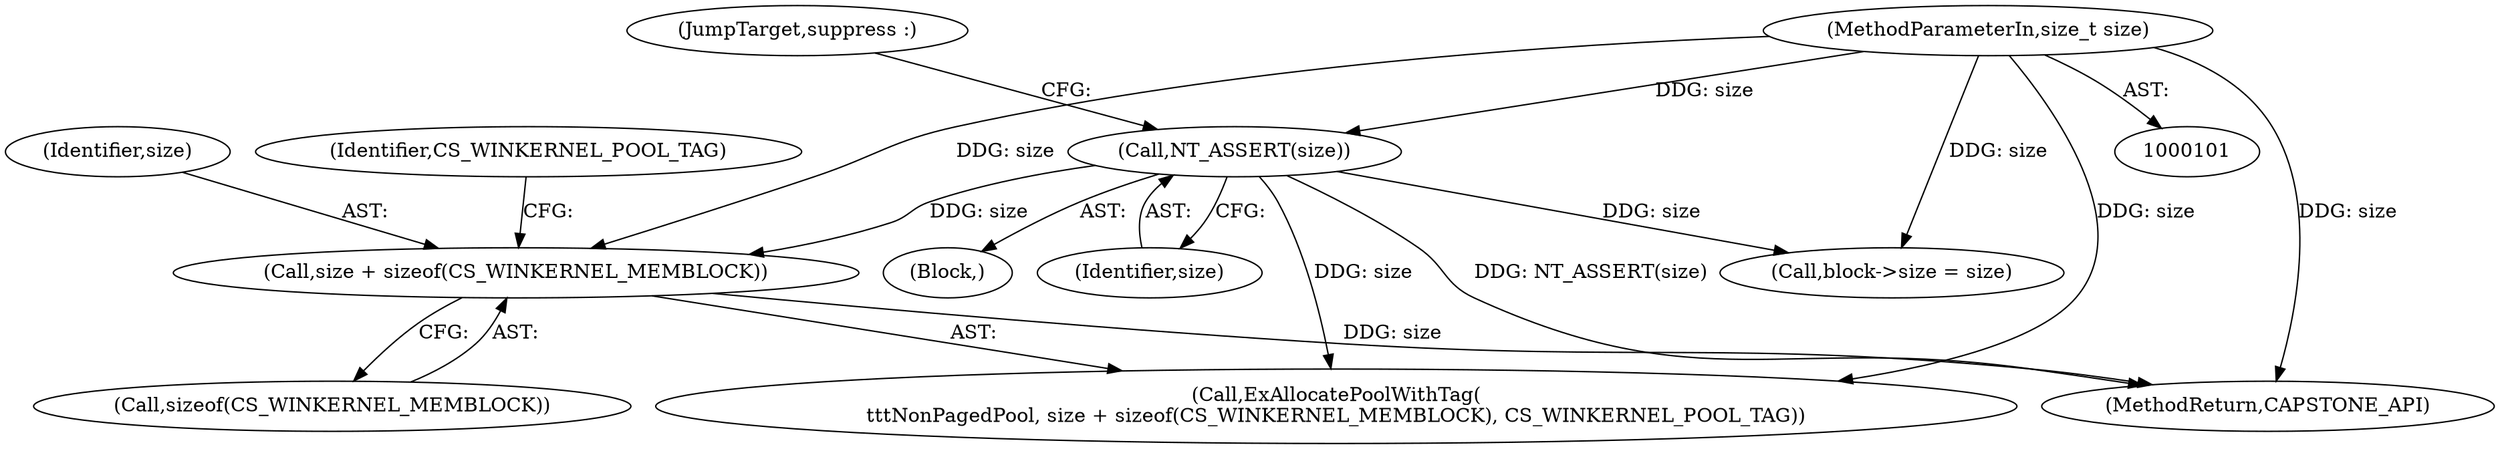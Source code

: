 digraph "1_capstone_6fe86eef621b9849f51a5e1e5d73258a93440403@API" {
"1000114" [label="(Call,size + sizeof(CS_WINKERNEL_MEMBLOCK))"];
"1000104" [label="(Call,NT_ASSERT(size))"];
"1000102" [label="(MethodParameterIn,size_t size)"];
"1000134" [label="(MethodReturn,CAPSTONE_API)"];
"1000115" [label="(Identifier,size)"];
"1000118" [label="(Identifier,CS_WINKERNEL_POOL_TAG)"];
"1000102" [label="(MethodParameterIn,size_t size)"];
"1000112" [label="(Call,ExAllocatePoolWithTag(\n\t\t\tNonPagedPool, size + sizeof(CS_WINKERNEL_MEMBLOCK), CS_WINKERNEL_POOL_TAG))"];
"1000104" [label="(Call,NT_ASSERT(size))"];
"1000103" [label="(Block,)"];
"1000105" [label="(Identifier,size)"];
"1000125" [label="(Call,block->size = size)"];
"1000106" [label="(JumpTarget,suppress :)"];
"1000116" [label="(Call,sizeof(CS_WINKERNEL_MEMBLOCK))"];
"1000114" [label="(Call,size + sizeof(CS_WINKERNEL_MEMBLOCK))"];
"1000114" -> "1000112"  [label="AST: "];
"1000114" -> "1000116"  [label="CFG: "];
"1000115" -> "1000114"  [label="AST: "];
"1000116" -> "1000114"  [label="AST: "];
"1000118" -> "1000114"  [label="CFG: "];
"1000114" -> "1000134"  [label="DDG: size"];
"1000104" -> "1000114"  [label="DDG: size"];
"1000102" -> "1000114"  [label="DDG: size"];
"1000104" -> "1000103"  [label="AST: "];
"1000104" -> "1000105"  [label="CFG: "];
"1000105" -> "1000104"  [label="AST: "];
"1000106" -> "1000104"  [label="CFG: "];
"1000104" -> "1000134"  [label="DDG: NT_ASSERT(size)"];
"1000102" -> "1000104"  [label="DDG: size"];
"1000104" -> "1000112"  [label="DDG: size"];
"1000104" -> "1000125"  [label="DDG: size"];
"1000102" -> "1000101"  [label="AST: "];
"1000102" -> "1000134"  [label="DDG: size"];
"1000102" -> "1000112"  [label="DDG: size"];
"1000102" -> "1000125"  [label="DDG: size"];
}
